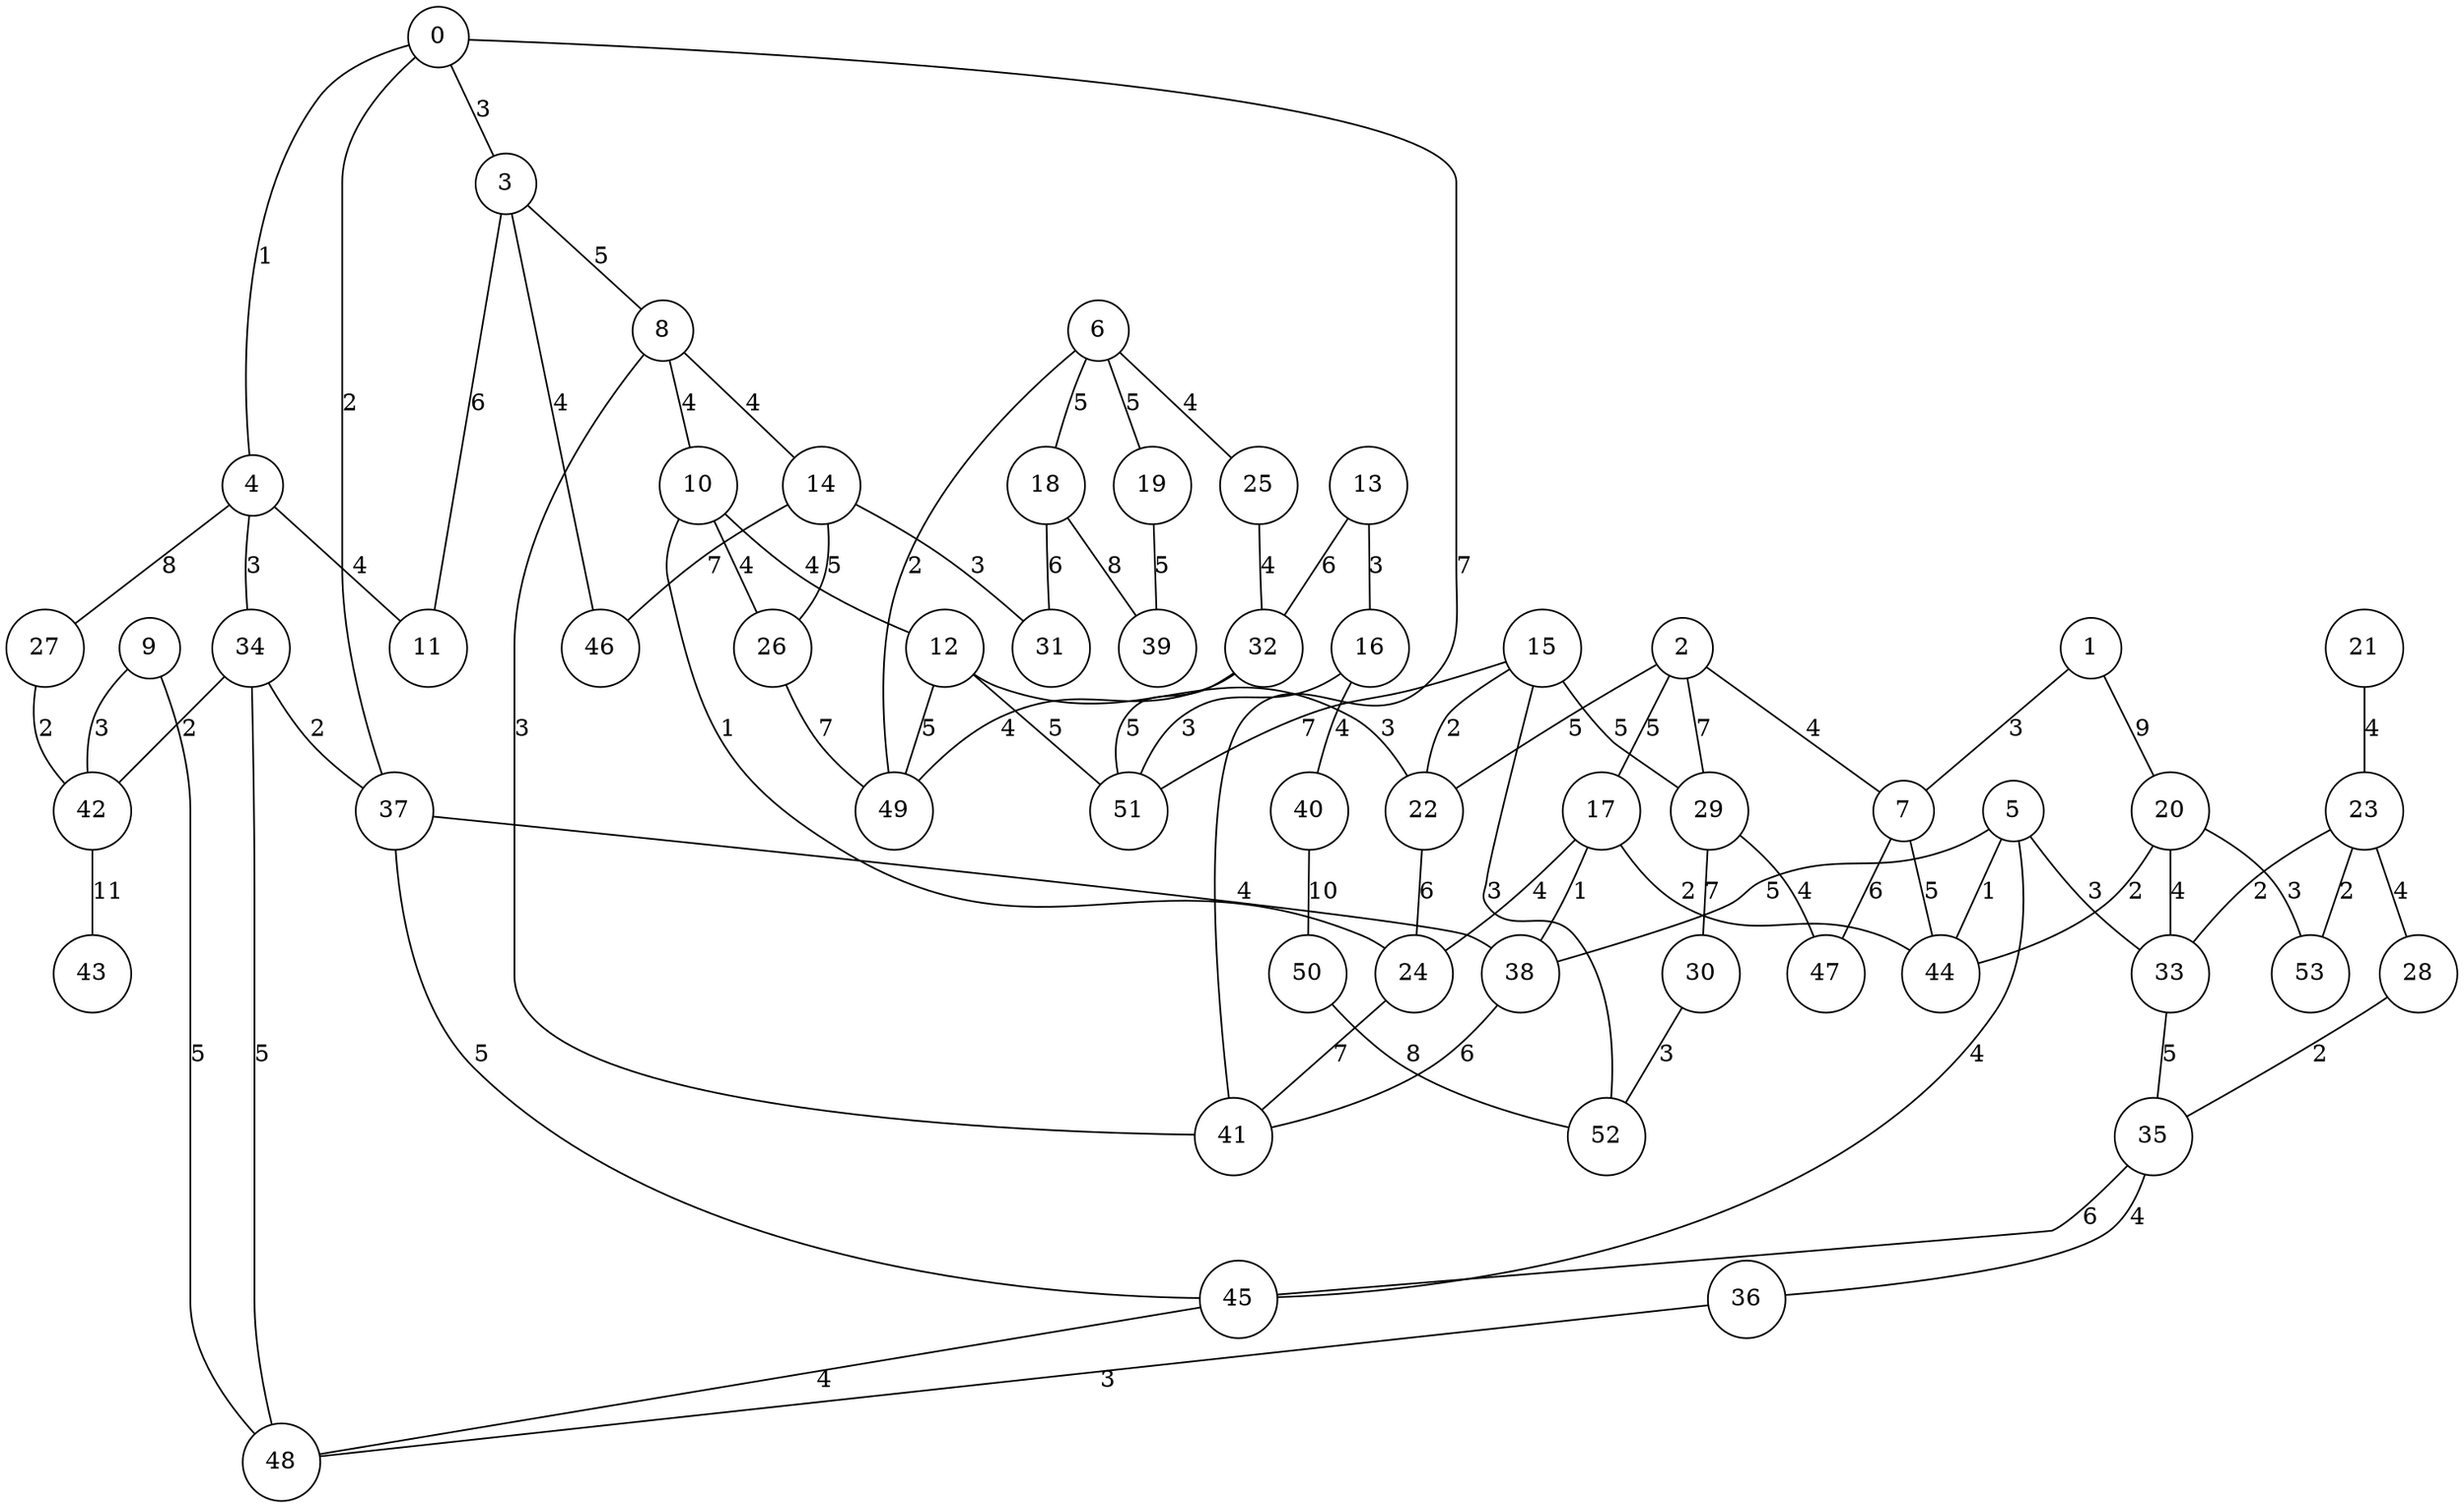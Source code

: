 graph qubit_interaction_graph {
    node [shape=circle];
    0 -- 4 [label=1];
    0 -- 41 [label=7];
    0 -- 3 [label=3];
    0 -- 37 [label=2];
    1 -- 20 [label=9];
    1 -- 7 [label=3];
    2 -- 29 [label=7];
    2 -- 17 [label=5];
    2 -- 7 [label=4];
    2 -- 22 [label=5];
    3 -- 11 [label=6];
    3 -- 8 [label=5];
    3 -- 46 [label=4];
    4 -- 11 [label=4];
    4 -- 27 [label=8];
    4 -- 34 [label=3];
    5 -- 38 [label=5];
    5 -- 45 [label=4];
    5 -- 33 [label=3];
    5 -- 44 [label=1];
    6 -- 18 [label=5];
    6 -- 19 [label=5];
    6 -- 49 [label=2];
    6 -- 25 [label=4];
    7 -- 47 [label=6];
    7 -- 44 [label=5];
    8 -- 14 [label=4];
    8 -- 41 [label=3];
    8 -- 10 [label=4];
    9 -- 48 [label=5];
    9 -- 42 [label=3];
    10 -- 26 [label=4];
    10 -- 12 [label=4];
    10 -- 24 [label=1];
    12 -- 51 [label=5];
    12 -- 22 [label=3];
    12 -- 49 [label=5];
    13 -- 32 [label=6];
    13 -- 16 [label=3];
    14 -- 26 [label=5];
    14 -- 31 [label=3];
    14 -- 46 [label=7];
    15 -- 22 [label=2];
    15 -- 52 [label=3];
    15 -- 51 [label=7];
    15 -- 29 [label=5];
    16 -- 40 [label=4];
    16 -- 51 [label=3];
    17 -- 24 [label=4];
    17 -- 44 [label=2];
    17 -- 38 [label=1];
    18 -- 31 [label=6];
    18 -- 39 [label=8];
    19 -- 39 [label=5];
    20 -- 44 [label=2];
    20 -- 33 [label=4];
    20 -- 53 [label=3];
    21 -- 23 [label=4];
    22 -- 24 [label=6];
    23 -- 33 [label=2];
    23 -- 28 [label=4];
    23 -- 53 [label=2];
    24 -- 41 [label=7];
    25 -- 32 [label=4];
    26 -- 49 [label=7];
    27 -- 42 [label=2];
    28 -- 35 [label=2];
    29 -- 30 [label=7];
    29 -- 47 [label=4];
    30 -- 52 [label=3];
    32 -- 49 [label=4];
    32 -- 51 [label=5];
    33 -- 35 [label=5];
    34 -- 48 [label=5];
    34 -- 37 [label=2];
    34 -- 42 [label=2];
    35 -- 36 [label=4];
    35 -- 45 [label=6];
    36 -- 48 [label=3];
    37 -- 38 [label=4];
    37 -- 45 [label=5];
    38 -- 41 [label=6];
    40 -- 50 [label=10];
    42 -- 43 [label=11];
    45 -- 48 [label=4];
    50 -- 52 [label=8];
}